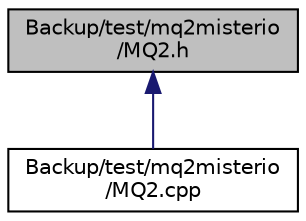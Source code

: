 digraph "Backup/test/mq2misterio/MQ2.h"
{
  edge [fontname="Helvetica",fontsize="10",labelfontname="Helvetica",labelfontsize="10"];
  node [fontname="Helvetica",fontsize="10",shape=record];
  Node1 [label="Backup/test/mq2misterio\l/MQ2.h",height=0.2,width=0.4,color="black", fillcolor="grey75", style="filled", fontcolor="black"];
  Node1 -> Node2 [dir="back",color="midnightblue",fontsize="10",style="solid",fontname="Helvetica"];
  Node2 [label="Backup/test/mq2misterio\l/MQ2.cpp",height=0.2,width=0.4,color="black", fillcolor="white", style="filled",URL="$test_2mq2misterio_2_m_q2_8cpp.html"];
}
